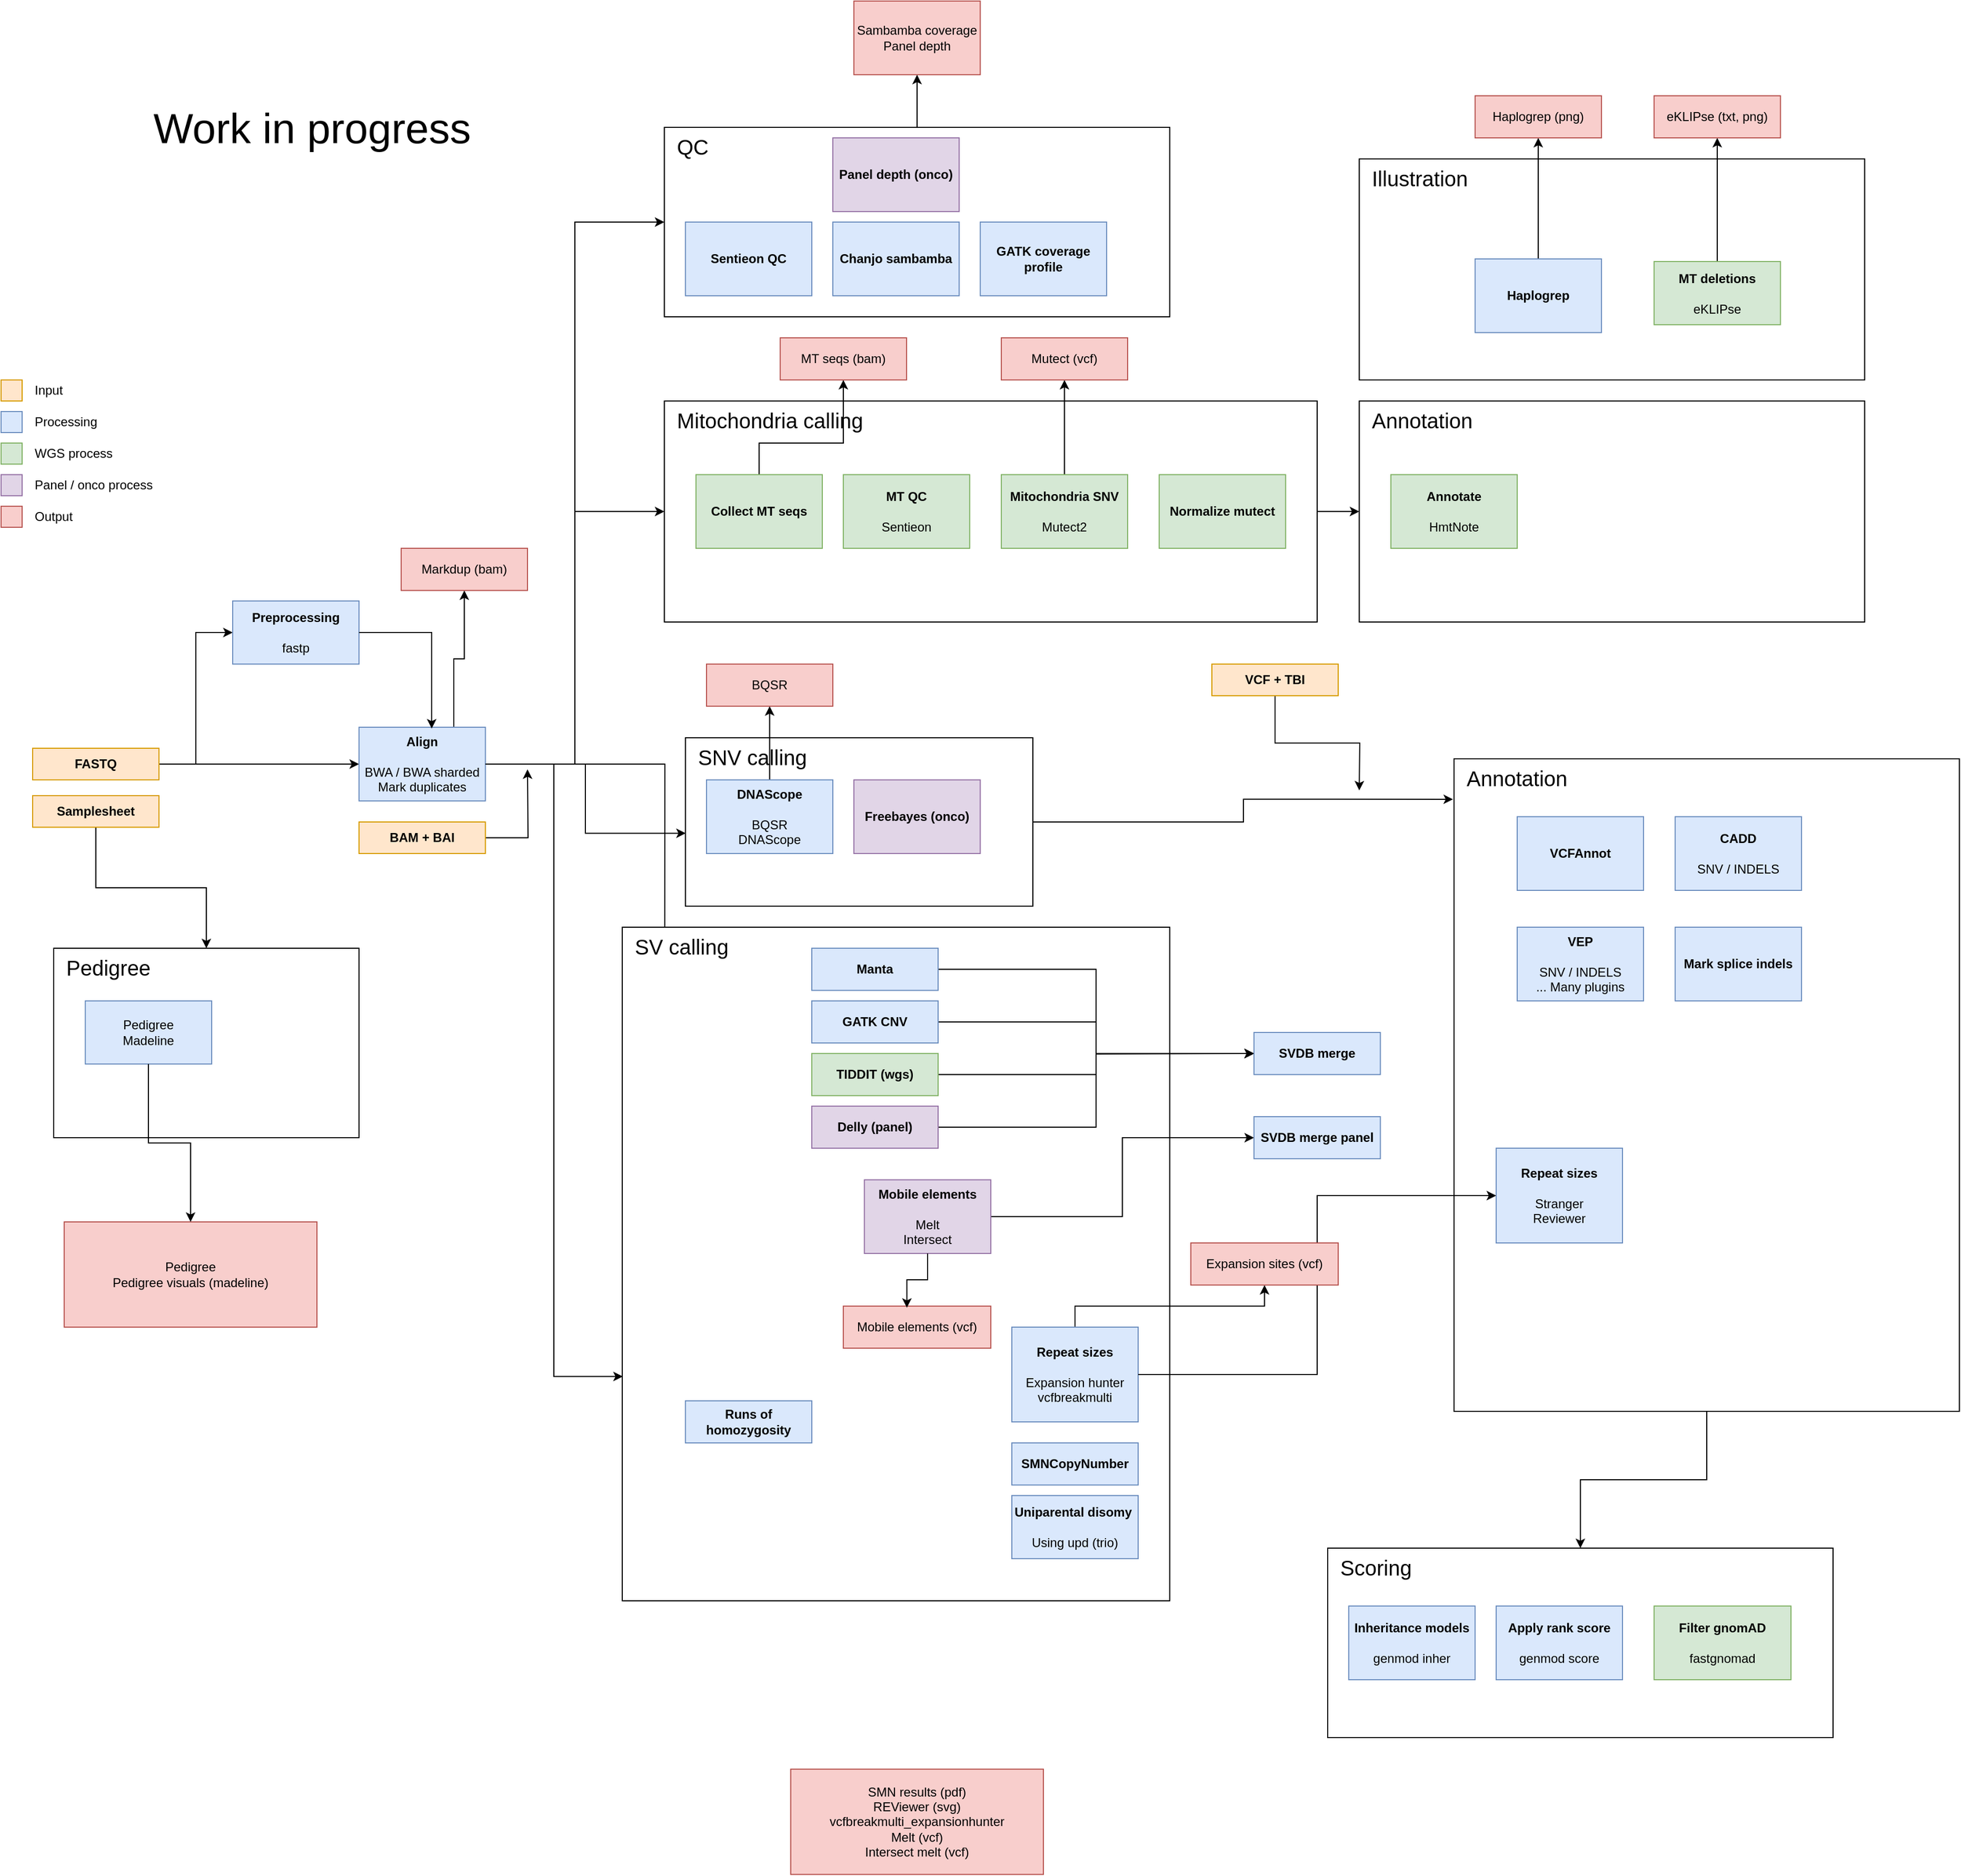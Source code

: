 <mxfile version="22.1.2" type="device">
  <diagram name="Page-1" id="Sy79wVilL6j7ysieCRk0">
    <mxGraphModel dx="2394" dy="1597" grid="1" gridSize="10" guides="1" tooltips="1" connect="1" arrows="1" fold="1" page="0" pageScale="1" pageWidth="850" pageHeight="1100" math="0" shadow="0">
      <root>
        <mxCell id="0" />
        <mxCell id="1" parent="0" />
        <mxCell id="nJ76QgA56fWKkKpfSz_J-89" value="Illustration" style="whiteSpace=wrap;html=1;align=left;verticalAlign=top;fontSize=20;spacingLeft=10;" parent="1" vertex="1">
          <mxGeometry x="1270" y="-140" width="480" height="210" as="geometry" />
        </mxCell>
        <mxCell id="nJ76QgA56fWKkKpfSz_J-87" value="Annotation" style="whiteSpace=wrap;html=1;align=left;verticalAlign=top;fontSize=20;spacingLeft=10;" parent="1" vertex="1">
          <mxGeometry x="1270" y="90" width="480" height="210" as="geometry" />
        </mxCell>
        <mxCell id="nJ76QgA56fWKkKpfSz_J-88" style="edgeStyle=orthogonalEdgeStyle;rounded=0;orthogonalLoop=1;jettySize=auto;html=1;exitX=1;exitY=0.5;exitDx=0;exitDy=0;" parent="1" source="nJ76QgA56fWKkKpfSz_J-70" target="nJ76QgA56fWKkKpfSz_J-87" edge="1">
          <mxGeometry relative="1" as="geometry" />
        </mxCell>
        <mxCell id="nJ76QgA56fWKkKpfSz_J-70" value="Mitochondria calling" style="whiteSpace=wrap;html=1;align=left;verticalAlign=top;fontSize=20;spacingLeft=10;" parent="1" vertex="1">
          <mxGeometry x="610" y="90" width="620" height="210" as="geometry" />
        </mxCell>
        <mxCell id="nJ76QgA56fWKkKpfSz_J-6" style="edgeStyle=orthogonalEdgeStyle;rounded=0;orthogonalLoop=1;jettySize=auto;html=1;exitX=1;exitY=0.5;exitDx=0;exitDy=0;entryX=0;entryY=0.5;entryDx=0;entryDy=0;" parent="1" source="nJ76QgA56fWKkKpfSz_J-1" target="nJ76QgA56fWKkKpfSz_J-4" edge="1">
          <mxGeometry relative="1" as="geometry" />
        </mxCell>
        <mxCell id="nJ76QgA56fWKkKpfSz_J-8" style="edgeStyle=orthogonalEdgeStyle;rounded=0;orthogonalLoop=1;jettySize=auto;html=1;exitX=1;exitY=0.5;exitDx=0;exitDy=0;" parent="1" source="nJ76QgA56fWKkKpfSz_J-1" target="nJ76QgA56fWKkKpfSz_J-5" edge="1">
          <mxGeometry relative="1" as="geometry" />
        </mxCell>
        <mxCell id="nJ76QgA56fWKkKpfSz_J-1" value="&lt;b&gt;FASTQ&lt;/b&gt;" style="whiteSpace=wrap;html=1;fillColor=#ffe6cc;strokeColor=#d79b00;" parent="1" vertex="1">
          <mxGeometry x="10" y="420" width="120" height="30" as="geometry" />
        </mxCell>
        <mxCell id="nJ76QgA56fWKkKpfSz_J-26" style="edgeStyle=orthogonalEdgeStyle;rounded=0;orthogonalLoop=1;jettySize=auto;html=1;exitX=1;exitY=0.5;exitDx=0;exitDy=0;" parent="1" source="nJ76QgA56fWKkKpfSz_J-2" edge="1">
          <mxGeometry relative="1" as="geometry">
            <mxPoint x="480" y="440" as="targetPoint" />
          </mxGeometry>
        </mxCell>
        <mxCell id="nJ76QgA56fWKkKpfSz_J-2" value="&lt;b&gt;BAM + BAI&lt;/b&gt;" style="whiteSpace=wrap;html=1;fillColor=#ffe6cc;strokeColor=#d79b00;" parent="1" vertex="1">
          <mxGeometry x="320" y="490" width="120" height="30" as="geometry" />
        </mxCell>
        <mxCell id="nJ76QgA56fWKkKpfSz_J-48" style="edgeStyle=orthogonalEdgeStyle;rounded=0;orthogonalLoop=1;jettySize=auto;html=1;exitX=0.5;exitY=1;exitDx=0;exitDy=0;" parent="1" source="nJ76QgA56fWKkKpfSz_J-3" edge="1">
          <mxGeometry relative="1" as="geometry">
            <mxPoint x="1270" y="460" as="targetPoint" />
          </mxGeometry>
        </mxCell>
        <mxCell id="nJ76QgA56fWKkKpfSz_J-3" value="&lt;b&gt;VCF + TBI&lt;/b&gt;" style="whiteSpace=wrap;html=1;fillColor=#ffe6cc;strokeColor=#d79b00;" parent="1" vertex="1">
          <mxGeometry x="1130" y="340" width="120" height="30" as="geometry" />
        </mxCell>
        <mxCell id="nJ76QgA56fWKkKpfSz_J-4" value="&lt;b&gt;Preprocessing&lt;/b&gt;&lt;br&gt;&lt;br&gt;fastp" style="whiteSpace=wrap;html=1;fillColor=#dae8fc;strokeColor=#6c8ebf;" parent="1" vertex="1">
          <mxGeometry x="200" y="280" width="120" height="60" as="geometry" />
        </mxCell>
        <mxCell id="nJ76QgA56fWKkKpfSz_J-21" style="edgeStyle=orthogonalEdgeStyle;rounded=0;orthogonalLoop=1;jettySize=auto;html=1;exitX=1;exitY=0.5;exitDx=0;exitDy=0;entryX=0;entryY=0.5;entryDx=0;entryDy=0;" parent="1" source="nJ76QgA56fWKkKpfSz_J-5" target="nJ76QgA56fWKkKpfSz_J-9" edge="1">
          <mxGeometry relative="1" as="geometry" />
        </mxCell>
        <mxCell id="nJ76QgA56fWKkKpfSz_J-56" style="edgeStyle=orthogonalEdgeStyle;rounded=0;orthogonalLoop=1;jettySize=auto;html=1;exitX=1;exitY=0.5;exitDx=0;exitDy=0;entryX=0;entryY=0.5;entryDx=0;entryDy=0;" parent="1" source="nJ76QgA56fWKkKpfSz_J-5" edge="1">
          <mxGeometry relative="1" as="geometry">
            <mxPoint x="610" y="1090" as="targetPoint" />
          </mxGeometry>
        </mxCell>
        <mxCell id="nJ76QgA56fWKkKpfSz_J-58" style="edgeStyle=orthogonalEdgeStyle;rounded=0;orthogonalLoop=1;jettySize=auto;html=1;exitX=0.75;exitY=0;exitDx=0;exitDy=0;entryX=0.5;entryY=1;entryDx=0;entryDy=0;" parent="1" source="nJ76QgA56fWKkKpfSz_J-5" target="nJ76QgA56fWKkKpfSz_J-57" edge="1">
          <mxGeometry relative="1" as="geometry" />
        </mxCell>
        <mxCell id="nJ76QgA56fWKkKpfSz_J-71" style="edgeStyle=orthogonalEdgeStyle;rounded=0;orthogonalLoop=1;jettySize=auto;html=1;exitX=1;exitY=0.5;exitDx=0;exitDy=0;entryX=0;entryY=0.5;entryDx=0;entryDy=0;" parent="1" source="nJ76QgA56fWKkKpfSz_J-5" target="nJ76QgA56fWKkKpfSz_J-70" edge="1">
          <mxGeometry relative="1" as="geometry" />
        </mxCell>
        <mxCell id="nJ76QgA56fWKkKpfSz_J-5" value="&lt;b&gt;Align&lt;/b&gt;&lt;br&gt;&lt;br&gt;BWA / BWA sharded&lt;br&gt;Mark duplicates" style="whiteSpace=wrap;html=1;fillColor=#dae8fc;strokeColor=#6c8ebf;" parent="1" vertex="1">
          <mxGeometry x="320" y="400" width="120" height="70" as="geometry" />
        </mxCell>
        <mxCell id="nJ76QgA56fWKkKpfSz_J-7" style="edgeStyle=orthogonalEdgeStyle;rounded=0;orthogonalLoop=1;jettySize=auto;html=1;exitX=1;exitY=0.5;exitDx=0;exitDy=0;entryX=0.575;entryY=0.017;entryDx=0;entryDy=0;entryPerimeter=0;" parent="1" source="nJ76QgA56fWKkKpfSz_J-4" target="nJ76QgA56fWKkKpfSz_J-5" edge="1">
          <mxGeometry relative="1" as="geometry" />
        </mxCell>
        <mxCell id="nJ76QgA56fWKkKpfSz_J-63" style="edgeStyle=orthogonalEdgeStyle;rounded=0;orthogonalLoop=1;jettySize=auto;html=1;exitX=0.5;exitY=0;exitDx=0;exitDy=0;entryX=0.5;entryY=1;entryDx=0;entryDy=0;" parent="1" source="nJ76QgA56fWKkKpfSz_J-9" target="nJ76QgA56fWKkKpfSz_J-62" edge="1">
          <mxGeometry relative="1" as="geometry" />
        </mxCell>
        <mxCell id="nJ76QgA56fWKkKpfSz_J-9" value="QC" style="whiteSpace=wrap;html=1;align=left;verticalAlign=top;fontSize=20;spacingLeft=10;" parent="1" vertex="1">
          <mxGeometry x="610" y="-170" width="480" height="180" as="geometry" />
        </mxCell>
        <mxCell id="nJ76QgA56fWKkKpfSz_J-11" value="SNV calling" style="whiteSpace=wrap;html=1;align=left;verticalAlign=top;fontSize=20;spacingLeft=10;" parent="1" vertex="1">
          <mxGeometry x="630" y="410" width="330" height="160" as="geometry" />
        </mxCell>
        <mxCell id="nJ76QgA56fWKkKpfSz_J-12" value="SV calling" style="whiteSpace=wrap;html=1;align=left;verticalAlign=top;fontSize=20;spacingLeft=10;" parent="1" vertex="1">
          <mxGeometry x="570" y="590" width="520" height="640" as="geometry" />
        </mxCell>
        <mxCell id="nJ76QgA56fWKkKpfSz_J-13" value="&lt;b&gt;Sentieon QC&lt;/b&gt;" style="whiteSpace=wrap;html=1;fillColor=#dae8fc;strokeColor=#6c8ebf;" parent="1" vertex="1">
          <mxGeometry x="630" y="-80" width="120" height="70" as="geometry" />
        </mxCell>
        <mxCell id="nJ76QgA56fWKkKpfSz_J-14" value="&lt;b&gt;Chanjo sambamba&lt;/b&gt;" style="whiteSpace=wrap;html=1;fillColor=#dae8fc;strokeColor=#6c8ebf;" parent="1" vertex="1">
          <mxGeometry x="770" y="-80" width="120" height="70" as="geometry" />
        </mxCell>
        <mxCell id="nJ76QgA56fWKkKpfSz_J-15" value="&lt;b&gt;Panel depth (onco)&lt;/b&gt;" style="whiteSpace=wrap;html=1;fillColor=#e1d5e7;strokeColor=#9673a6;" parent="1" vertex="1">
          <mxGeometry x="770" y="-160" width="120" height="70" as="geometry" />
        </mxCell>
        <mxCell id="nJ76QgA56fWKkKpfSz_J-16" value="&lt;b&gt;GATK coverage profile&lt;/b&gt;" style="whiteSpace=wrap;html=1;fillColor=#dae8fc;strokeColor=#6c8ebf;" parent="1" vertex="1">
          <mxGeometry x="910" y="-80" width="120" height="70" as="geometry" />
        </mxCell>
        <mxCell id="nJ76QgA56fWKkKpfSz_J-61" style="edgeStyle=orthogonalEdgeStyle;rounded=0;orthogonalLoop=1;jettySize=auto;html=1;exitX=0.5;exitY=0;exitDx=0;exitDy=0;entryX=0.5;entryY=1;entryDx=0;entryDy=0;" parent="1" source="nJ76QgA56fWKkKpfSz_J-17" target="nJ76QgA56fWKkKpfSz_J-59" edge="1">
          <mxGeometry relative="1" as="geometry" />
        </mxCell>
        <mxCell id="nJ76QgA56fWKkKpfSz_J-17" value="&lt;b&gt;DNAScope&lt;/b&gt;&lt;br&gt;&lt;br&gt;BQSR&lt;br&gt;DNAScope" style="whiteSpace=wrap;html=1;fillColor=#dae8fc;strokeColor=#6c8ebf;" parent="1" vertex="1">
          <mxGeometry x="650" y="450" width="120" height="70" as="geometry" />
        </mxCell>
        <mxCell id="nJ76QgA56fWKkKpfSz_J-18" value="&lt;b&gt;Freebayes (onco)&lt;br&gt;&lt;/b&gt;" style="whiteSpace=wrap;html=1;fillColor=#e1d5e7;strokeColor=#9673a6;" parent="1" vertex="1">
          <mxGeometry x="790" y="450" width="120" height="70" as="geometry" />
        </mxCell>
        <mxCell id="nJ76QgA56fWKkKpfSz_J-77" style="edgeStyle=orthogonalEdgeStyle;rounded=0;orthogonalLoop=1;jettySize=auto;html=1;exitX=0.5;exitY=0;exitDx=0;exitDy=0;" parent="1" source="nJ76QgA56fWKkKpfSz_J-20" target="nJ76QgA56fWKkKpfSz_J-76" edge="1">
          <mxGeometry relative="1" as="geometry" />
        </mxCell>
        <mxCell id="nJ76QgA56fWKkKpfSz_J-20" value="&lt;b&gt;Mitochondria SNV&lt;/b&gt;&lt;br&gt;&lt;br&gt;Mutect2" style="whiteSpace=wrap;html=1;fillColor=#d5e8d4;strokeColor=#82b366;" parent="1" vertex="1">
          <mxGeometry x="930" y="160" width="120" height="70" as="geometry" />
        </mxCell>
        <mxCell id="nJ76QgA56fWKkKpfSz_J-22" style="edgeStyle=orthogonalEdgeStyle;rounded=0;orthogonalLoop=1;jettySize=auto;html=1;exitX=1;exitY=0.5;exitDx=0;exitDy=0;entryX=0.001;entryY=0.567;entryDx=0;entryDy=0;entryPerimeter=0;" parent="1" source="nJ76QgA56fWKkKpfSz_J-5" target="nJ76QgA56fWKkKpfSz_J-11" edge="1">
          <mxGeometry relative="1" as="geometry" />
        </mxCell>
        <mxCell id="nJ76QgA56fWKkKpfSz_J-23" style="edgeStyle=orthogonalEdgeStyle;rounded=0;orthogonalLoop=1;jettySize=auto;html=1;exitX=1;exitY=0.5;exitDx=0;exitDy=0;entryX=0.001;entryY=0.667;entryDx=0;entryDy=0;entryPerimeter=0;" parent="1" source="nJ76QgA56fWKkKpfSz_J-5" target="nJ76QgA56fWKkKpfSz_J-12" edge="1">
          <mxGeometry relative="1" as="geometry" />
        </mxCell>
        <mxCell id="nJ76QgA56fWKkKpfSz_J-27" value="&lt;b&gt;SMNCopyNumber&lt;/b&gt;" style="whiteSpace=wrap;html=1;fillColor=#dae8fc;strokeColor=#6c8ebf;" parent="1" vertex="1">
          <mxGeometry x="940" y="1080" width="120" height="40" as="geometry" />
        </mxCell>
        <mxCell id="bAUfB7fOBBeyohasMvh7-8" style="edgeStyle=orthogonalEdgeStyle;rounded=0;orthogonalLoop=1;jettySize=auto;html=1;exitX=0.5;exitY=0;exitDx=0;exitDy=0;" edge="1" parent="1" source="nJ76QgA56fWKkKpfSz_J-28" target="bAUfB7fOBBeyohasMvh7-7">
          <mxGeometry relative="1" as="geometry" />
        </mxCell>
        <mxCell id="nJ76QgA56fWKkKpfSz_J-28" value="&lt;b&gt;Repeat sizes&lt;/b&gt;&lt;br&gt;&lt;br&gt;Expansion hunter&lt;br&gt;vcfbreakmulti" style="whiteSpace=wrap;html=1;fillColor=#dae8fc;strokeColor=#6c8ebf;" parent="1" vertex="1">
          <mxGeometry x="940" y="970" width="120" height="90" as="geometry" />
        </mxCell>
        <mxCell id="bAUfB7fOBBeyohasMvh7-20" style="edgeStyle=orthogonalEdgeStyle;rounded=0;orthogonalLoop=1;jettySize=auto;html=1;exitX=1;exitY=0.5;exitDx=0;exitDy=0;entryX=0;entryY=0.5;entryDx=0;entryDy=0;" edge="1" parent="1" source="nJ76QgA56fWKkKpfSz_J-29" target="bAUfB7fOBBeyohasMvh7-19">
          <mxGeometry relative="1" as="geometry" />
        </mxCell>
        <mxCell id="nJ76QgA56fWKkKpfSz_J-29" value="&lt;b&gt;Mobile elements&lt;/b&gt;&lt;br&gt;&lt;br&gt;Melt&lt;br&gt;Intersect" style="whiteSpace=wrap;html=1;fillColor=#e1d5e7;strokeColor=#9673a6;" parent="1" vertex="1">
          <mxGeometry x="800" y="830" width="120" height="70" as="geometry" />
        </mxCell>
        <mxCell id="bAUfB7fOBBeyohasMvh7-16" style="edgeStyle=orthogonalEdgeStyle;rounded=0;orthogonalLoop=1;jettySize=auto;html=1;exitX=1;exitY=0.5;exitDx=0;exitDy=0;entryX=0;entryY=0.5;entryDx=0;entryDy=0;" edge="1" parent="1" source="nJ76QgA56fWKkKpfSz_J-31" target="nJ76QgA56fWKkKpfSz_J-34">
          <mxGeometry relative="1" as="geometry" />
        </mxCell>
        <mxCell id="nJ76QgA56fWKkKpfSz_J-31" value="&lt;b&gt;Manta&lt;/b&gt;" style="whiteSpace=wrap;html=1;fillColor=#dae8fc;strokeColor=#6c8ebf;" parent="1" vertex="1">
          <mxGeometry x="750" y="610" width="120" height="40" as="geometry" />
        </mxCell>
        <mxCell id="bAUfB7fOBBeyohasMvh7-15" style="edgeStyle=orthogonalEdgeStyle;rounded=0;orthogonalLoop=1;jettySize=auto;html=1;exitX=1;exitY=0.5;exitDx=0;exitDy=0;" edge="1" parent="1" source="nJ76QgA56fWKkKpfSz_J-32" target="nJ76QgA56fWKkKpfSz_J-34">
          <mxGeometry relative="1" as="geometry" />
        </mxCell>
        <mxCell id="nJ76QgA56fWKkKpfSz_J-32" value="&lt;b&gt;GATK CNV&lt;/b&gt;" style="whiteSpace=wrap;html=1;fillColor=#dae8fc;strokeColor=#6c8ebf;" parent="1" vertex="1">
          <mxGeometry x="750" y="660" width="120" height="40" as="geometry" />
        </mxCell>
        <mxCell id="bAUfB7fOBBeyohasMvh7-14" style="edgeStyle=orthogonalEdgeStyle;rounded=0;orthogonalLoop=1;jettySize=auto;html=1;exitX=1;exitY=0.5;exitDx=0;exitDy=0;" edge="1" parent="1" source="nJ76QgA56fWKkKpfSz_J-33">
          <mxGeometry relative="1" as="geometry">
            <mxPoint x="1170" y="710" as="targetPoint" />
          </mxGeometry>
        </mxCell>
        <mxCell id="nJ76QgA56fWKkKpfSz_J-33" value="&lt;b&gt;TIDDIT (wgs)&lt;/b&gt;" style="whiteSpace=wrap;html=1;fillColor=#d5e8d4;strokeColor=#82b366;" parent="1" vertex="1">
          <mxGeometry x="750" y="710" width="120" height="40" as="geometry" />
        </mxCell>
        <mxCell id="nJ76QgA56fWKkKpfSz_J-34" value="&lt;b&gt;SVDB merge&lt;/b&gt;" style="whiteSpace=wrap;html=1;fillColor=#dae8fc;strokeColor=#6c8ebf;" parent="1" vertex="1">
          <mxGeometry x="1170" y="690" width="120" height="40" as="geometry" />
        </mxCell>
        <mxCell id="nJ76QgA56fWKkKpfSz_J-114" style="edgeStyle=orthogonalEdgeStyle;rounded=0;orthogonalLoop=1;jettySize=auto;html=1;exitX=0.5;exitY=1;exitDx=0;exitDy=0;entryX=0.5;entryY=0;entryDx=0;entryDy=0;" parent="1" source="nJ76QgA56fWKkKpfSz_J-40" target="nJ76QgA56fWKkKpfSz_J-50" edge="1">
          <mxGeometry relative="1" as="geometry" />
        </mxCell>
        <mxCell id="nJ76QgA56fWKkKpfSz_J-40" value="Annotation" style="whiteSpace=wrap;html=1;align=left;verticalAlign=top;fontSize=20;spacingLeft=10;" parent="1" vertex="1">
          <mxGeometry x="1360" y="430" width="480" height="620" as="geometry" />
        </mxCell>
        <mxCell id="nJ76QgA56fWKkKpfSz_J-41" value="&lt;b&gt;VEP&lt;/b&gt;&lt;br&gt;&lt;br&gt;SNV / INDELS&lt;br&gt;... Many plugins" style="whiteSpace=wrap;html=1;fillColor=#dae8fc;strokeColor=#6c8ebf;" parent="1" vertex="1">
          <mxGeometry x="1420" y="590" width="120" height="70" as="geometry" />
        </mxCell>
        <mxCell id="nJ76QgA56fWKkKpfSz_J-42" value="&lt;b&gt;VCFAnnot&lt;/b&gt;" style="whiteSpace=wrap;html=1;fillColor=#dae8fc;strokeColor=#6c8ebf;" parent="1" vertex="1">
          <mxGeometry x="1420" y="485" width="120" height="70" as="geometry" />
        </mxCell>
        <mxCell id="nJ76QgA56fWKkKpfSz_J-49" value="&lt;b&gt;CADD&lt;/b&gt;&lt;br&gt;&lt;br&gt;SNV / INDELS" style="whiteSpace=wrap;html=1;fillColor=#dae8fc;strokeColor=#6c8ebf;" parent="1" vertex="1">
          <mxGeometry x="1570" y="485" width="120" height="70" as="geometry" />
        </mxCell>
        <mxCell id="nJ76QgA56fWKkKpfSz_J-50" value="Scoring" style="whiteSpace=wrap;html=1;align=left;verticalAlign=top;fontSize=20;spacingLeft=10;" parent="1" vertex="1">
          <mxGeometry x="1240" y="1180" width="480" height="180" as="geometry" />
        </mxCell>
        <mxCell id="nJ76QgA56fWKkKpfSz_J-52" value="&lt;b&gt;Apply rank score&lt;/b&gt;&lt;br&gt;&lt;br&gt;genmod score" style="whiteSpace=wrap;html=1;fillColor=#dae8fc;strokeColor=#6c8ebf;" parent="1" vertex="1">
          <mxGeometry x="1400" y="1235" width="120" height="70" as="geometry" />
        </mxCell>
        <mxCell id="nJ76QgA56fWKkKpfSz_J-53" value="&lt;b&gt;Filter gnomAD&lt;/b&gt;&lt;br&gt;&lt;br&gt;fastgnomad" style="whiteSpace=wrap;html=1;fillColor=#d5e8d4;strokeColor=#82b366;" parent="1" vertex="1">
          <mxGeometry x="1550" y="1235" width="130" height="70" as="geometry" />
        </mxCell>
        <mxCell id="nJ76QgA56fWKkKpfSz_J-54" value="&lt;b&gt;Uniparental disomy&amp;nbsp;&lt;br&gt;&lt;/b&gt;&lt;br&gt;Using upd (trio)" style="whiteSpace=wrap;html=1;fillColor=#dae8fc;strokeColor=#6c8ebf;" parent="1" vertex="1">
          <mxGeometry x="940" y="1130" width="120" height="60" as="geometry" />
        </mxCell>
        <mxCell id="nJ76QgA56fWKkKpfSz_J-55" value="&lt;b&gt;Runs of homozygosity&lt;/b&gt;" style="whiteSpace=wrap;html=1;fillColor=#dae8fc;strokeColor=#6c8ebf;" parent="1" vertex="1">
          <mxGeometry x="630" y="1040" width="120" height="40" as="geometry" />
        </mxCell>
        <mxCell id="nJ76QgA56fWKkKpfSz_J-57" value="Markdup (bam)" style="whiteSpace=wrap;html=1;fillColor=#f8cecc;strokeColor=#b85450;" parent="1" vertex="1">
          <mxGeometry x="360" y="230" width="120" height="40" as="geometry" />
        </mxCell>
        <mxCell id="nJ76QgA56fWKkKpfSz_J-59" value="BQSR" style="whiteSpace=wrap;html=1;fillColor=#f8cecc;strokeColor=#b85450;" parent="1" vertex="1">
          <mxGeometry x="650" y="340" width="120" height="40" as="geometry" />
        </mxCell>
        <mxCell id="nJ76QgA56fWKkKpfSz_J-62" value="Sambamba coverage&lt;br&gt;Panel depth" style="whiteSpace=wrap;html=1;fillColor=#f8cecc;strokeColor=#b85450;" parent="1" vertex="1">
          <mxGeometry x="790" y="-290" width="120" height="70" as="geometry" />
        </mxCell>
        <mxCell id="nJ76QgA56fWKkKpfSz_J-65" value="SMN results (pdf)&lt;br&gt;REViewer (svg)&lt;br&gt;vcfbreakmulti_expansionhunter&lt;br&gt;Melt (vcf)&lt;br&gt;Intersect melt (vcf)" style="whiteSpace=wrap;html=1;fillColor=#f8cecc;strokeColor=#b85450;" parent="1" vertex="1">
          <mxGeometry x="730" y="1390" width="240" height="100" as="geometry" />
        </mxCell>
        <mxCell id="nJ76QgA56fWKkKpfSz_J-74" style="edgeStyle=orthogonalEdgeStyle;rounded=0;orthogonalLoop=1;jettySize=auto;html=1;exitX=0.5;exitY=0;exitDx=0;exitDy=0;entryX=0.5;entryY=1;entryDx=0;entryDy=0;" parent="1" source="nJ76QgA56fWKkKpfSz_J-72" target="nJ76QgA56fWKkKpfSz_J-73" edge="1">
          <mxGeometry relative="1" as="geometry">
            <Array as="points">
              <mxPoint x="700" y="130" />
              <mxPoint x="780" y="130" />
            </Array>
          </mxGeometry>
        </mxCell>
        <mxCell id="nJ76QgA56fWKkKpfSz_J-72" value="&lt;b&gt;Collect MT seqs&lt;/b&gt;" style="whiteSpace=wrap;html=1;fillColor=#d5e8d4;strokeColor=#82b366;" parent="1" vertex="1">
          <mxGeometry x="640" y="160" width="120" height="70" as="geometry" />
        </mxCell>
        <mxCell id="nJ76QgA56fWKkKpfSz_J-73" value="MT seqs (bam)" style="whiteSpace=wrap;html=1;fillColor=#f8cecc;strokeColor=#b85450;" parent="1" vertex="1">
          <mxGeometry x="720" y="30" width="120" height="40" as="geometry" />
        </mxCell>
        <mxCell id="nJ76QgA56fWKkKpfSz_J-75" value="&lt;b&gt;MT QC&lt;/b&gt;&lt;br&gt;&lt;br&gt;Sentieon" style="whiteSpace=wrap;html=1;fillColor=#d5e8d4;strokeColor=#82b366;" parent="1" vertex="1">
          <mxGeometry x="780" y="160" width="120" height="70" as="geometry" />
        </mxCell>
        <mxCell id="nJ76QgA56fWKkKpfSz_J-76" value="Mutect (vcf)" style="whiteSpace=wrap;html=1;fillColor=#f8cecc;strokeColor=#b85450;" parent="1" vertex="1">
          <mxGeometry x="930" y="30" width="120" height="40" as="geometry" />
        </mxCell>
        <mxCell id="nJ76QgA56fWKkKpfSz_J-79" value="&lt;b&gt;Normalize mutect&lt;/b&gt;" style="whiteSpace=wrap;html=1;fillColor=#d5e8d4;strokeColor=#82b366;" parent="1" vertex="1">
          <mxGeometry x="1080" y="160" width="120" height="70" as="geometry" />
        </mxCell>
        <mxCell id="nJ76QgA56fWKkKpfSz_J-82" style="edgeStyle=orthogonalEdgeStyle;rounded=0;orthogonalLoop=1;jettySize=auto;html=1;exitX=0.5;exitY=0;exitDx=0;exitDy=0;entryX=0.5;entryY=1;entryDx=0;entryDy=0;" parent="1" source="nJ76QgA56fWKkKpfSz_J-80" target="nJ76QgA56fWKkKpfSz_J-81" edge="1">
          <mxGeometry relative="1" as="geometry" />
        </mxCell>
        <mxCell id="nJ76QgA56fWKkKpfSz_J-80" value="&lt;b&gt;Haplogrep&lt;/b&gt;" style="whiteSpace=wrap;html=1;fillColor=#dae8fc;strokeColor=#6c8ebf;" parent="1" vertex="1">
          <mxGeometry x="1380" y="-45" width="120" height="70" as="geometry" />
        </mxCell>
        <mxCell id="nJ76QgA56fWKkKpfSz_J-81" value="Haplogrep (png)" style="whiteSpace=wrap;html=1;fillColor=#f8cecc;strokeColor=#b85450;" parent="1" vertex="1">
          <mxGeometry x="1380" y="-200" width="120" height="40" as="geometry" />
        </mxCell>
        <mxCell id="nJ76QgA56fWKkKpfSz_J-90" style="edgeStyle=orthogonalEdgeStyle;rounded=0;orthogonalLoop=1;jettySize=auto;html=1;exitX=0.5;exitY=0;exitDx=0;exitDy=0;entryX=0.5;entryY=1;entryDx=0;entryDy=0;" parent="1" source="nJ76QgA56fWKkKpfSz_J-83" target="nJ76QgA56fWKkKpfSz_J-84" edge="1">
          <mxGeometry relative="1" as="geometry" />
        </mxCell>
        <mxCell id="nJ76QgA56fWKkKpfSz_J-83" value="&lt;b&gt;MT deletions&lt;/b&gt;&lt;br&gt;&lt;br&gt;eKLIPse" style="whiteSpace=wrap;html=1;fillColor=#d5e8d4;strokeColor=#82b366;" parent="1" vertex="1">
          <mxGeometry x="1550" y="-42.5" width="120" height="60" as="geometry" />
        </mxCell>
        <mxCell id="nJ76QgA56fWKkKpfSz_J-84" value="eKLIPse (txt, png)" style="whiteSpace=wrap;html=1;fillColor=#f8cecc;strokeColor=#b85450;" parent="1" vertex="1">
          <mxGeometry x="1550" y="-200" width="120" height="40" as="geometry" />
        </mxCell>
        <mxCell id="nJ76QgA56fWKkKpfSz_J-86" value="&lt;b&gt;Annotate&lt;/b&gt;&lt;br&gt;&lt;br&gt;HmtNote" style="whiteSpace=wrap;html=1;fillColor=#d5e8d4;strokeColor=#82b366;" parent="1" vertex="1">
          <mxGeometry x="1300" y="160" width="120" height="70" as="geometry" />
        </mxCell>
        <mxCell id="nJ76QgA56fWKkKpfSz_J-91" value="&lt;b&gt;Mark splice indels&lt;/b&gt;" style="whiteSpace=wrap;html=1;fillColor=#dae8fc;strokeColor=#6c8ebf;" parent="1" vertex="1">
          <mxGeometry x="1570" y="590" width="120" height="70" as="geometry" />
        </mxCell>
        <mxCell id="nJ76QgA56fWKkKpfSz_J-92" value="&lt;b&gt;Inheritance models&lt;/b&gt;&lt;br&gt;&lt;br&gt;genmod inher" style="whiteSpace=wrap;html=1;fillColor=#dae8fc;strokeColor=#6c8ebf;" parent="1" vertex="1">
          <mxGeometry x="1260" y="1235" width="120" height="70" as="geometry" />
        </mxCell>
        <mxCell id="nJ76QgA56fWKkKpfSz_J-95" style="edgeStyle=orthogonalEdgeStyle;rounded=0;orthogonalLoop=1;jettySize=auto;html=1;exitX=0.5;exitY=1;exitDx=0;exitDy=0;entryX=0.5;entryY=0;entryDx=0;entryDy=0;" parent="1" source="nJ76QgA56fWKkKpfSz_J-93" target="nJ76QgA56fWKkKpfSz_J-94" edge="1">
          <mxGeometry relative="1" as="geometry" />
        </mxCell>
        <mxCell id="nJ76QgA56fWKkKpfSz_J-93" value="&lt;b&gt;Samplesheet&lt;/b&gt;" style="whiteSpace=wrap;html=1;fillColor=#ffe6cc;strokeColor=#d79b00;" parent="1" vertex="1">
          <mxGeometry x="10" y="465" width="120" height="30" as="geometry" />
        </mxCell>
        <mxCell id="nJ76QgA56fWKkKpfSz_J-94" value="Pedigree" style="whiteSpace=wrap;html=1;align=left;verticalAlign=top;fontSize=20;spacingLeft=10;" parent="1" vertex="1">
          <mxGeometry x="30" y="610" width="290" height="180" as="geometry" />
        </mxCell>
        <mxCell id="nJ76QgA56fWKkKpfSz_J-67" value="Pedigree&lt;br&gt;Madeline" style="whiteSpace=wrap;html=1;fillColor=#dae8fc;strokeColor=#6c8ebf;" parent="1" vertex="1">
          <mxGeometry x="60" y="660" width="120" height="60" as="geometry" />
        </mxCell>
        <mxCell id="nJ76QgA56fWKkKpfSz_J-68" value="Pedigree&lt;br&gt;Pedigree visuals (madeline)" style="whiteSpace=wrap;html=1;fillColor=#f8cecc;strokeColor=#b85450;" parent="1" vertex="1">
          <mxGeometry x="40" y="870" width="240" height="100" as="geometry" />
        </mxCell>
        <mxCell id="nJ76QgA56fWKkKpfSz_J-69" style="edgeStyle=orthogonalEdgeStyle;rounded=0;orthogonalLoop=1;jettySize=auto;html=1;exitX=0.5;exitY=1;exitDx=0;exitDy=0;entryX=0.5;entryY=0;entryDx=0;entryDy=0;" parent="1" source="nJ76QgA56fWKkKpfSz_J-67" target="nJ76QgA56fWKkKpfSz_J-68" edge="1">
          <mxGeometry relative="1" as="geometry" />
        </mxCell>
        <mxCell id="bAUfB7fOBBeyohasMvh7-13" style="edgeStyle=orthogonalEdgeStyle;rounded=0;orthogonalLoop=1;jettySize=auto;html=1;exitX=1;exitY=0.5;exitDx=0;exitDy=0;entryX=0;entryY=0.5;entryDx=0;entryDy=0;" edge="1" parent="1" source="nJ76QgA56fWKkKpfSz_J-96" target="nJ76QgA56fWKkKpfSz_J-34">
          <mxGeometry relative="1" as="geometry" />
        </mxCell>
        <mxCell id="nJ76QgA56fWKkKpfSz_J-96" value="&lt;b&gt;Delly (panel)&lt;/b&gt;" style="whiteSpace=wrap;html=1;fillColor=#e1d5e7;strokeColor=#9673a6;" parent="1" vertex="1">
          <mxGeometry x="750" y="760" width="120" height="40" as="geometry" />
        </mxCell>
        <mxCell id="nJ76QgA56fWKkKpfSz_J-102" value="" style="group" parent="1" vertex="1" connectable="0">
          <mxGeometry x="-20" y="65" width="80" height="30" as="geometry" />
        </mxCell>
        <mxCell id="nJ76QgA56fWKkKpfSz_J-98" value="" style="whiteSpace=wrap;html=1;fillColor=#ffe6cc;strokeColor=#d79b00;" parent="nJ76QgA56fWKkKpfSz_J-102" vertex="1">
          <mxGeometry y="5" width="20" height="20" as="geometry" />
        </mxCell>
        <mxCell id="nJ76QgA56fWKkKpfSz_J-99" value="Input" style="text;html=1;align=left;verticalAlign=middle;resizable=0;points=[];autosize=1;strokeColor=none;fillColor=none;" parent="nJ76QgA56fWKkKpfSz_J-102" vertex="1">
          <mxGeometry x="30" width="50" height="30" as="geometry" />
        </mxCell>
        <mxCell id="nJ76QgA56fWKkKpfSz_J-103" value="" style="group" parent="1" vertex="1" connectable="0">
          <mxGeometry x="-20" y="95" width="110" height="30" as="geometry" />
        </mxCell>
        <mxCell id="nJ76QgA56fWKkKpfSz_J-100" value="" style="whiteSpace=wrap;html=1;fillColor=#dae8fc;strokeColor=#6c8ebf;" parent="nJ76QgA56fWKkKpfSz_J-103" vertex="1">
          <mxGeometry y="5" width="20" height="20" as="geometry" />
        </mxCell>
        <mxCell id="nJ76QgA56fWKkKpfSz_J-101" value="Processing" style="text;html=1;align=left;verticalAlign=middle;resizable=0;points=[];autosize=1;strokeColor=none;fillColor=none;" parent="nJ76QgA56fWKkKpfSz_J-103" vertex="1">
          <mxGeometry x="30" width="80" height="30" as="geometry" />
        </mxCell>
        <mxCell id="nJ76QgA56fWKkKpfSz_J-105" value="" style="whiteSpace=wrap;html=1;fillColor=#d5e8d4;strokeColor=#82b366;" parent="1" vertex="1">
          <mxGeometry x="-20" y="130" width="20" height="20" as="geometry" />
        </mxCell>
        <mxCell id="nJ76QgA56fWKkKpfSz_J-106" value="WGS process" style="text;html=1;align=left;verticalAlign=middle;resizable=0;points=[];autosize=1;strokeColor=none;fillColor=none;" parent="1" vertex="1">
          <mxGeometry x="10" y="125" width="100" height="30" as="geometry" />
        </mxCell>
        <mxCell id="nJ76QgA56fWKkKpfSz_J-109" value="" style="whiteSpace=wrap;html=1;fillColor=#e1d5e7;strokeColor=#9673a6;" parent="1" vertex="1">
          <mxGeometry x="-20" y="160" width="20" height="20" as="geometry" />
        </mxCell>
        <mxCell id="nJ76QgA56fWKkKpfSz_J-110" value="Panel / onco process" style="text;html=1;align=left;verticalAlign=middle;resizable=0;points=[];autosize=1;strokeColor=none;fillColor=none;" parent="1" vertex="1">
          <mxGeometry x="10" y="155" width="140" height="30" as="geometry" />
        </mxCell>
        <mxCell id="nJ76QgA56fWKkKpfSz_J-111" value="" style="whiteSpace=wrap;html=1;fillColor=#f8cecc;strokeColor=#b85450;" parent="1" vertex="1">
          <mxGeometry x="-20" y="190" width="20" height="20" as="geometry" />
        </mxCell>
        <mxCell id="nJ76QgA56fWKkKpfSz_J-112" value="Output" style="text;html=1;align=left;verticalAlign=middle;resizable=0;points=[];autosize=1;strokeColor=none;fillColor=none;" parent="1" vertex="1">
          <mxGeometry x="10" y="185" width="60" height="30" as="geometry" />
        </mxCell>
        <mxCell id="nJ76QgA56fWKkKpfSz_J-113" value="&lt;font style=&quot;font-size: 40px;&quot;&gt;Work in progress&lt;/font&gt;" style="text;html=1;align=center;verticalAlign=middle;resizable=0;points=[];autosize=1;strokeColor=none;fillColor=none;" parent="1" vertex="1">
          <mxGeometry x="110" y="-200" width="330" height="60" as="geometry" />
        </mxCell>
        <mxCell id="bAUfB7fOBBeyohasMvh7-2" style="edgeStyle=orthogonalEdgeStyle;rounded=0;orthogonalLoop=1;jettySize=auto;html=1;exitX=1;exitY=0.5;exitDx=0;exitDy=0;entryX=-0.002;entryY=0.062;entryDx=0;entryDy=0;entryPerimeter=0;" edge="1" parent="1" source="nJ76QgA56fWKkKpfSz_J-11" target="nJ76QgA56fWKkKpfSz_J-40">
          <mxGeometry relative="1" as="geometry" />
        </mxCell>
        <mxCell id="bAUfB7fOBBeyohasMvh7-5" value="&lt;b&gt;Repeat sizes&lt;/b&gt;&lt;br&gt;&lt;br&gt;Stranger&lt;br&gt;Reviewer" style="whiteSpace=wrap;html=1;fillColor=#dae8fc;strokeColor=#6c8ebf;" vertex="1" parent="1">
          <mxGeometry x="1400" y="800" width="120" height="90" as="geometry" />
        </mxCell>
        <mxCell id="bAUfB7fOBBeyohasMvh7-6" style="edgeStyle=orthogonalEdgeStyle;rounded=0;orthogonalLoop=1;jettySize=auto;html=1;exitX=1;exitY=0.5;exitDx=0;exitDy=0;entryX=0;entryY=0.5;entryDx=0;entryDy=0;" edge="1" parent="1" source="nJ76QgA56fWKkKpfSz_J-28" target="bAUfB7fOBBeyohasMvh7-5">
          <mxGeometry relative="1" as="geometry" />
        </mxCell>
        <mxCell id="bAUfB7fOBBeyohasMvh7-7" value="Expansion sites (vcf)" style="whiteSpace=wrap;html=1;fillColor=#f8cecc;strokeColor=#b85450;" vertex="1" parent="1">
          <mxGeometry x="1110" y="890" width="140" height="40" as="geometry" />
        </mxCell>
        <mxCell id="bAUfB7fOBBeyohasMvh7-9" value="Mobile elements (vcf)" style="whiteSpace=wrap;html=1;fillColor=#f8cecc;strokeColor=#b85450;" vertex="1" parent="1">
          <mxGeometry x="780" y="950" width="140" height="40" as="geometry" />
        </mxCell>
        <mxCell id="bAUfB7fOBBeyohasMvh7-17" style="edgeStyle=orthogonalEdgeStyle;rounded=0;orthogonalLoop=1;jettySize=auto;html=1;exitX=0.5;exitY=1;exitDx=0;exitDy=0;entryX=0.431;entryY=0.039;entryDx=0;entryDy=0;entryPerimeter=0;" edge="1" parent="1" source="nJ76QgA56fWKkKpfSz_J-29" target="bAUfB7fOBBeyohasMvh7-9">
          <mxGeometry relative="1" as="geometry" />
        </mxCell>
        <mxCell id="bAUfB7fOBBeyohasMvh7-19" value="&lt;b&gt;SVDB merge panel&lt;/b&gt;" style="whiteSpace=wrap;html=1;fillColor=#dae8fc;strokeColor=#6c8ebf;" vertex="1" parent="1">
          <mxGeometry x="1170" y="770" width="120" height="40" as="geometry" />
        </mxCell>
      </root>
    </mxGraphModel>
  </diagram>
</mxfile>
